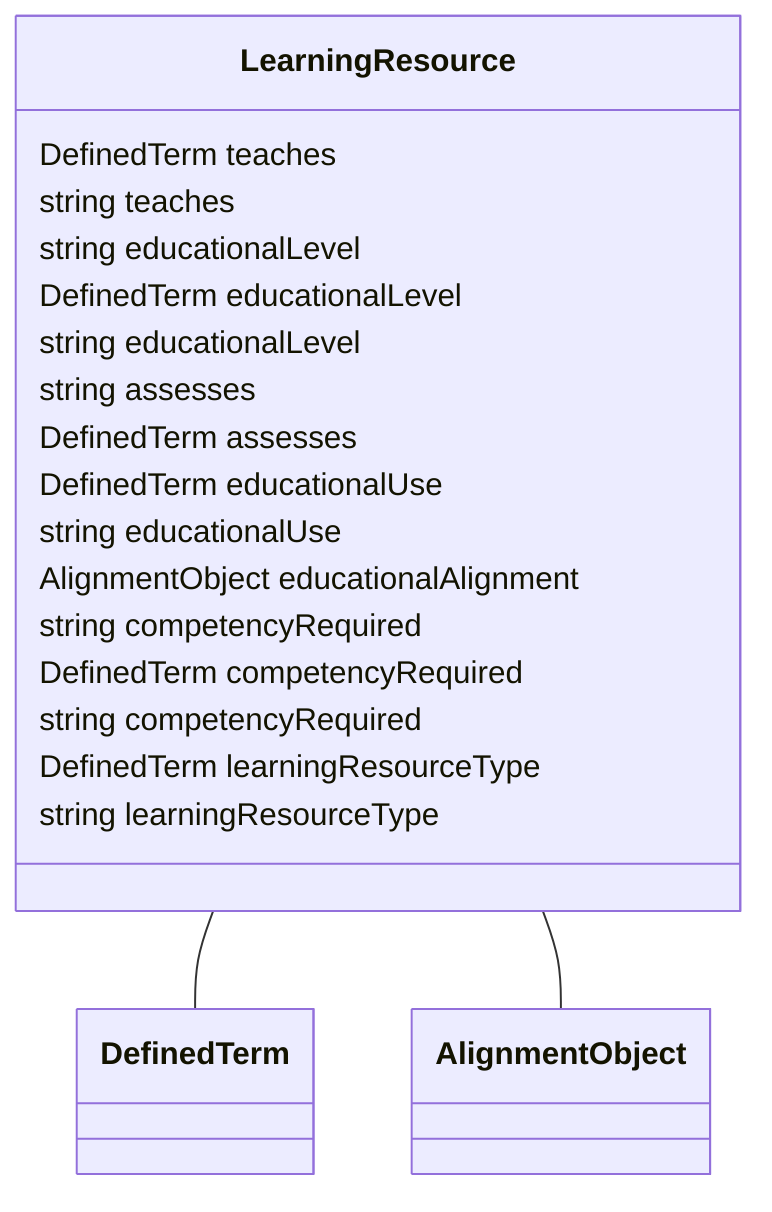 classDiagram
  LearningResource -- DefinedTerm
  LearningResource -- AlignmentObject


class LearningResource {

  DefinedTerm teaches
  string teaches
  string educationalLevel
  DefinedTerm educationalLevel
  string educationalLevel
  string assesses
  DefinedTerm assesses
  DefinedTerm educationalUse
  string educationalUse
  AlignmentObject educationalAlignment
  string competencyRequired
  DefinedTerm competencyRequired
  string competencyRequired
  DefinedTerm learningResourceType
  string learningResourceType

 }